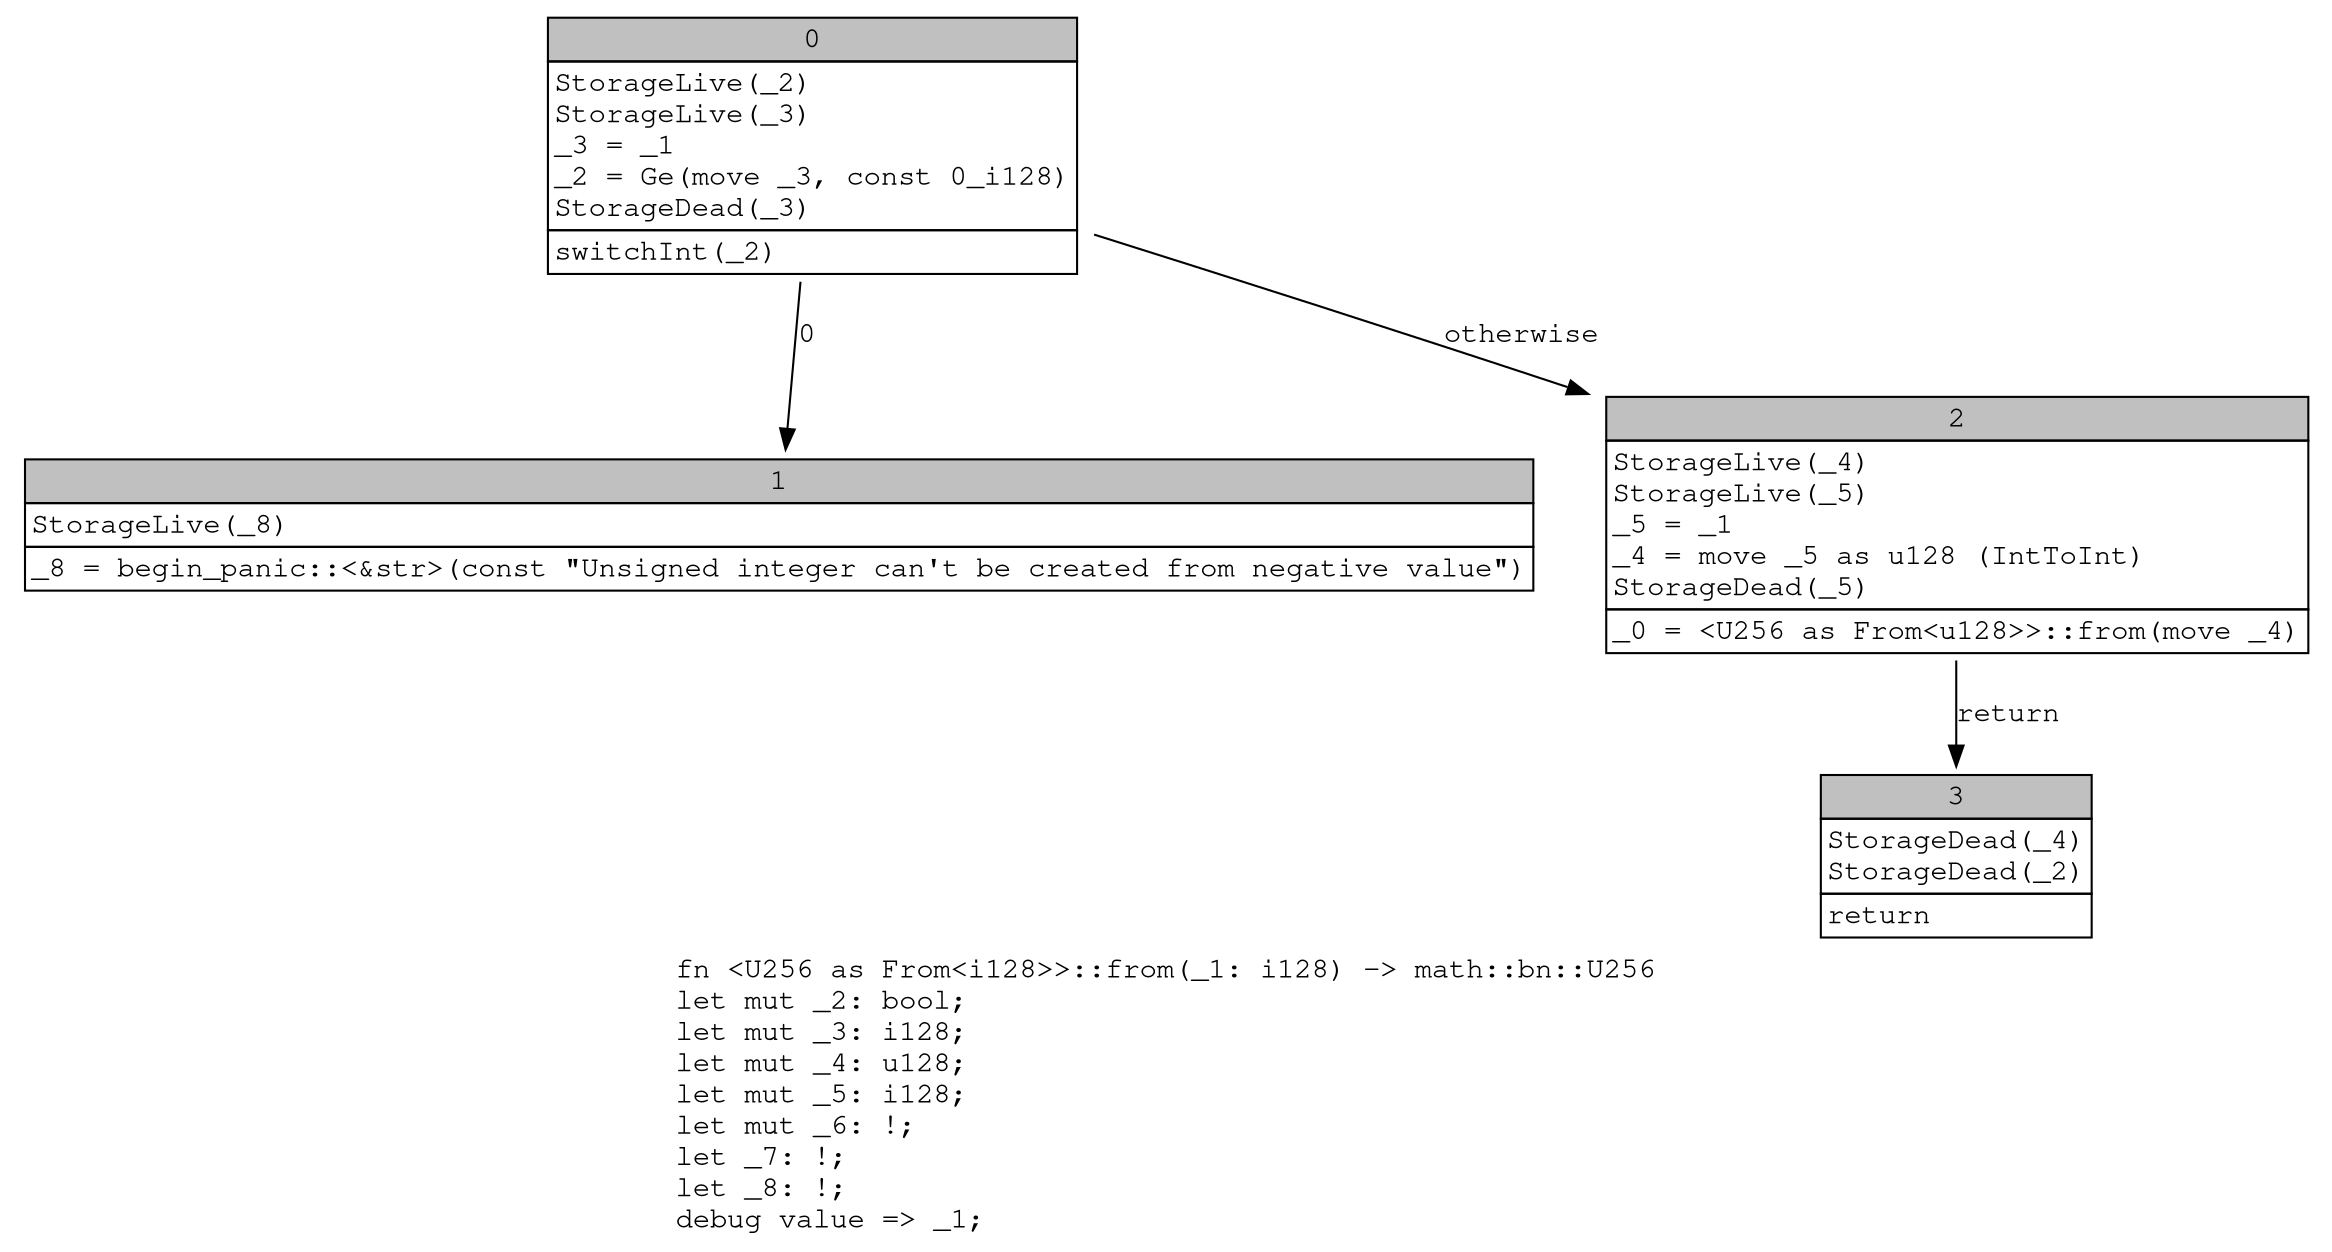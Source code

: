 digraph Mir_0_13936 {
    graph [fontname="Courier, monospace"];
    node [fontname="Courier, monospace"];
    edge [fontname="Courier, monospace"];
    label=<fn &lt;U256 as From&lt;i128&gt;&gt;::from(_1: i128) -&gt; math::bn::U256<br align="left"/>let mut _2: bool;<br align="left"/>let mut _3: i128;<br align="left"/>let mut _4: u128;<br align="left"/>let mut _5: i128;<br align="left"/>let mut _6: !;<br align="left"/>let _7: !;<br align="left"/>let _8: !;<br align="left"/>debug value =&gt; _1;<br align="left"/>>;
    bb0__0_13936 [shape="none", label=<<table border="0" cellborder="1" cellspacing="0"><tr><td bgcolor="gray" align="center" colspan="1">0</td></tr><tr><td align="left" balign="left">StorageLive(_2)<br/>StorageLive(_3)<br/>_3 = _1<br/>_2 = Ge(move _3, const 0_i128)<br/>StorageDead(_3)<br/></td></tr><tr><td align="left">switchInt(_2)</td></tr></table>>];
    bb1__0_13936 [shape="none", label=<<table border="0" cellborder="1" cellspacing="0"><tr><td bgcolor="gray" align="center" colspan="1">1</td></tr><tr><td align="left" balign="left">StorageLive(_8)<br/></td></tr><tr><td align="left">_8 = begin_panic::&lt;&amp;str&gt;(const &quot;Unsigned integer can't be created from negative value&quot;)</td></tr></table>>];
    bb2__0_13936 [shape="none", label=<<table border="0" cellborder="1" cellspacing="0"><tr><td bgcolor="gray" align="center" colspan="1">2</td></tr><tr><td align="left" balign="left">StorageLive(_4)<br/>StorageLive(_5)<br/>_5 = _1<br/>_4 = move _5 as u128 (IntToInt)<br/>StorageDead(_5)<br/></td></tr><tr><td align="left">_0 = &lt;U256 as From&lt;u128&gt;&gt;::from(move _4)</td></tr></table>>];
    bb3__0_13936 [shape="none", label=<<table border="0" cellborder="1" cellspacing="0"><tr><td bgcolor="gray" align="center" colspan="1">3</td></tr><tr><td align="left" balign="left">StorageDead(_4)<br/>StorageDead(_2)<br/></td></tr><tr><td align="left">return</td></tr></table>>];
    bb0__0_13936 -> bb1__0_13936 [label="0"];
    bb0__0_13936 -> bb2__0_13936 [label="otherwise"];
    bb2__0_13936 -> bb3__0_13936 [label="return"];
}
